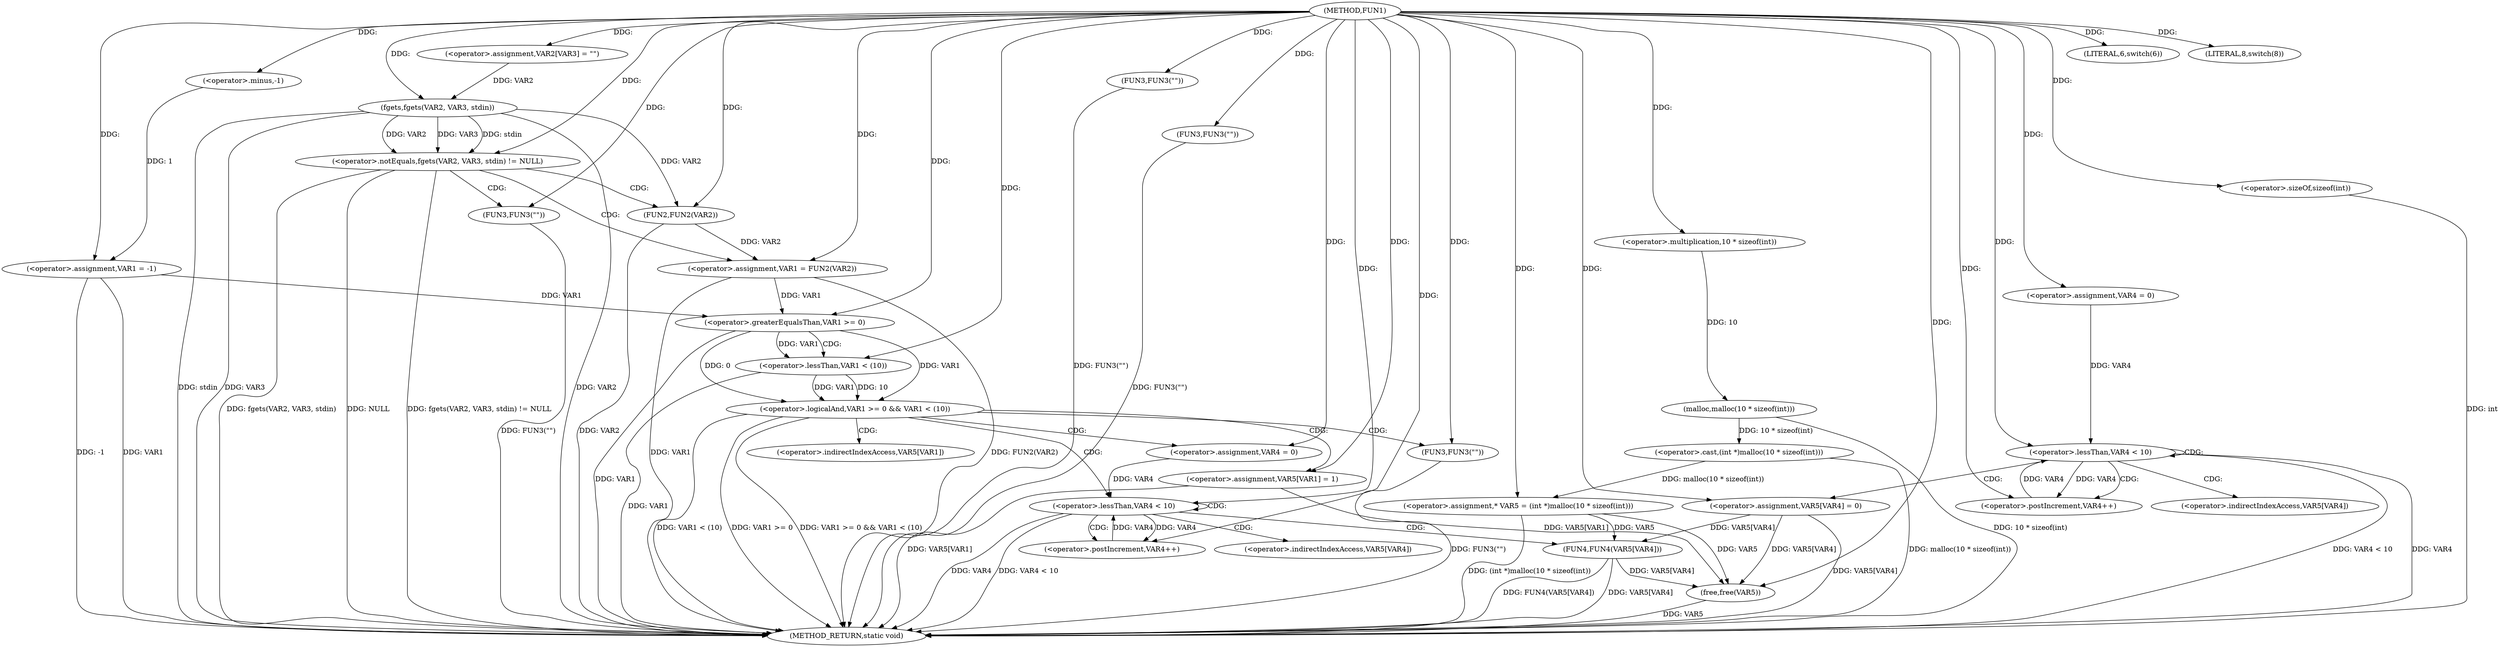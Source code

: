 digraph FUN1 {  
"1000100" [label = "(METHOD,FUN1)" ]
"1000207" [label = "(METHOD_RETURN,static void)" ]
"1000103" [label = "(<operator>.assignment,VAR1 = -1)" ]
"1000105" [label = "(<operator>.minus,-1)" ]
"1000108" [label = "(LITERAL,6,switch(6))" ]
"1000113" [label = "(<operator>.assignment,VAR2[VAR3] = \"\")" ]
"1000117" [label = "(<operator>.notEquals,fgets(VAR2, VAR3, stdin) != NULL)" ]
"1000118" [label = "(fgets,fgets(VAR2, VAR3, stdin))" ]
"1000124" [label = "(<operator>.assignment,VAR1 = FUN2(VAR2))" ]
"1000126" [label = "(FUN2,FUN2(VAR2))" ]
"1000130" [label = "(FUN3,FUN3(\"\"))" ]
"1000134" [label = "(FUN3,FUN3(\"\"))" ]
"1000138" [label = "(LITERAL,8,switch(8))" ]
"1000141" [label = "(FUN3,FUN3(\"\"))" ]
"1000148" [label = "(<operator>.assignment,* VAR5 = (int *)malloc(10 * sizeof(int)))" ]
"1000150" [label = "(<operator>.cast,(int *)malloc(10 * sizeof(int)))" ]
"1000152" [label = "(malloc,malloc(10 * sizeof(int)))" ]
"1000153" [label = "(<operator>.multiplication,10 * sizeof(int))" ]
"1000155" [label = "(<operator>.sizeOf,sizeof(int))" ]
"1000158" [label = "(<operator>.assignment,VAR4 = 0)" ]
"1000161" [label = "(<operator>.lessThan,VAR4 < 10)" ]
"1000164" [label = "(<operator>.postIncrement,VAR4++)" ]
"1000167" [label = "(<operator>.assignment,VAR5[VAR4] = 0)" ]
"1000173" [label = "(<operator>.logicalAnd,VAR1 >= 0 && VAR1 < (10))" ]
"1000174" [label = "(<operator>.greaterEqualsThan,VAR1 >= 0)" ]
"1000177" [label = "(<operator>.lessThan,VAR1 < (10))" ]
"1000181" [label = "(<operator>.assignment,VAR5[VAR1] = 1)" ]
"1000187" [label = "(<operator>.assignment,VAR4 = 0)" ]
"1000190" [label = "(<operator>.lessThan,VAR4 < 10)" ]
"1000193" [label = "(<operator>.postIncrement,VAR4++)" ]
"1000196" [label = "(FUN4,FUN4(VAR5[VAR4]))" ]
"1000202" [label = "(FUN3,FUN3(\"\"))" ]
"1000204" [label = "(free,free(VAR5))" ]
"1000168" [label = "(<operator>.indirectIndexAccess,VAR5[VAR4])" ]
"1000182" [label = "(<operator>.indirectIndexAccess,VAR5[VAR1])" ]
"1000197" [label = "(<operator>.indirectIndexAccess,VAR5[VAR4])" ]
  "1000124" -> "1000207"  [ label = "DDG: VAR1"] 
  "1000190" -> "1000207"  [ label = "DDG: VAR4 < 10"] 
  "1000103" -> "1000207"  [ label = "DDG: VAR1"] 
  "1000103" -> "1000207"  [ label = "DDG: -1"] 
  "1000141" -> "1000207"  [ label = "DDG: FUN3(\"\")"] 
  "1000150" -> "1000207"  [ label = "DDG: malloc(10 * sizeof(int))"] 
  "1000117" -> "1000207"  [ label = "DDG: fgets(VAR2, VAR3, stdin)"] 
  "1000196" -> "1000207"  [ label = "DDG: VAR5[VAR4]"] 
  "1000117" -> "1000207"  [ label = "DDG: NULL"] 
  "1000155" -> "1000207"  [ label = "DDG: int"] 
  "1000161" -> "1000207"  [ label = "DDG: VAR4 < 10"] 
  "1000181" -> "1000207"  [ label = "DDG: VAR5[VAR1]"] 
  "1000177" -> "1000207"  [ label = "DDG: VAR1"] 
  "1000117" -> "1000207"  [ label = "DDG: fgets(VAR2, VAR3, stdin) != NULL"] 
  "1000167" -> "1000207"  [ label = "DDG: VAR5[VAR4]"] 
  "1000130" -> "1000207"  [ label = "DDG: FUN3(\"\")"] 
  "1000124" -> "1000207"  [ label = "DDG: FUN2(VAR2)"] 
  "1000134" -> "1000207"  [ label = "DDG: FUN3(\"\")"] 
  "1000190" -> "1000207"  [ label = "DDG: VAR4"] 
  "1000118" -> "1000207"  [ label = "DDG: stdin"] 
  "1000126" -> "1000207"  [ label = "DDG: VAR2"] 
  "1000152" -> "1000207"  [ label = "DDG: 10 * sizeof(int)"] 
  "1000118" -> "1000207"  [ label = "DDG: VAR3"] 
  "1000173" -> "1000207"  [ label = "DDG: VAR1 >= 0 && VAR1 < (10)"] 
  "1000173" -> "1000207"  [ label = "DDG: VAR1 < (10)"] 
  "1000148" -> "1000207"  [ label = "DDG: (int *)malloc(10 * sizeof(int))"] 
  "1000204" -> "1000207"  [ label = "DDG: VAR5"] 
  "1000118" -> "1000207"  [ label = "DDG: VAR2"] 
  "1000196" -> "1000207"  [ label = "DDG: FUN4(VAR5[VAR4])"] 
  "1000161" -> "1000207"  [ label = "DDG: VAR4"] 
  "1000173" -> "1000207"  [ label = "DDG: VAR1 >= 0"] 
  "1000174" -> "1000207"  [ label = "DDG: VAR1"] 
  "1000202" -> "1000207"  [ label = "DDG: FUN3(\"\")"] 
  "1000105" -> "1000103"  [ label = "DDG: 1"] 
  "1000100" -> "1000103"  [ label = "DDG: "] 
  "1000100" -> "1000105"  [ label = "DDG: "] 
  "1000100" -> "1000108"  [ label = "DDG: "] 
  "1000100" -> "1000113"  [ label = "DDG: "] 
  "1000118" -> "1000117"  [ label = "DDG: VAR2"] 
  "1000118" -> "1000117"  [ label = "DDG: VAR3"] 
  "1000118" -> "1000117"  [ label = "DDG: stdin"] 
  "1000113" -> "1000118"  [ label = "DDG: VAR2"] 
  "1000100" -> "1000118"  [ label = "DDG: "] 
  "1000100" -> "1000117"  [ label = "DDG: "] 
  "1000126" -> "1000124"  [ label = "DDG: VAR2"] 
  "1000100" -> "1000124"  [ label = "DDG: "] 
  "1000118" -> "1000126"  [ label = "DDG: VAR2"] 
  "1000100" -> "1000126"  [ label = "DDG: "] 
  "1000100" -> "1000130"  [ label = "DDG: "] 
  "1000100" -> "1000134"  [ label = "DDG: "] 
  "1000100" -> "1000138"  [ label = "DDG: "] 
  "1000100" -> "1000141"  [ label = "DDG: "] 
  "1000150" -> "1000148"  [ label = "DDG: malloc(10 * sizeof(int))"] 
  "1000100" -> "1000148"  [ label = "DDG: "] 
  "1000152" -> "1000150"  [ label = "DDG: 10 * sizeof(int)"] 
  "1000153" -> "1000152"  [ label = "DDG: 10"] 
  "1000100" -> "1000153"  [ label = "DDG: "] 
  "1000100" -> "1000155"  [ label = "DDG: "] 
  "1000100" -> "1000158"  [ label = "DDG: "] 
  "1000158" -> "1000161"  [ label = "DDG: VAR4"] 
  "1000164" -> "1000161"  [ label = "DDG: VAR4"] 
  "1000100" -> "1000161"  [ label = "DDG: "] 
  "1000161" -> "1000164"  [ label = "DDG: VAR4"] 
  "1000100" -> "1000164"  [ label = "DDG: "] 
  "1000100" -> "1000167"  [ label = "DDG: "] 
  "1000174" -> "1000173"  [ label = "DDG: VAR1"] 
  "1000174" -> "1000173"  [ label = "DDG: 0"] 
  "1000124" -> "1000174"  [ label = "DDG: VAR1"] 
  "1000103" -> "1000174"  [ label = "DDG: VAR1"] 
  "1000100" -> "1000174"  [ label = "DDG: "] 
  "1000177" -> "1000173"  [ label = "DDG: VAR1"] 
  "1000177" -> "1000173"  [ label = "DDG: 10"] 
  "1000174" -> "1000177"  [ label = "DDG: VAR1"] 
  "1000100" -> "1000177"  [ label = "DDG: "] 
  "1000100" -> "1000181"  [ label = "DDG: "] 
  "1000100" -> "1000187"  [ label = "DDG: "] 
  "1000187" -> "1000190"  [ label = "DDG: VAR4"] 
  "1000193" -> "1000190"  [ label = "DDG: VAR4"] 
  "1000100" -> "1000190"  [ label = "DDG: "] 
  "1000190" -> "1000193"  [ label = "DDG: VAR4"] 
  "1000100" -> "1000193"  [ label = "DDG: "] 
  "1000167" -> "1000196"  [ label = "DDG: VAR5[VAR4]"] 
  "1000148" -> "1000196"  [ label = "DDG: VAR5"] 
  "1000100" -> "1000202"  [ label = "DDG: "] 
  "1000181" -> "1000204"  [ label = "DDG: VAR5[VAR1]"] 
  "1000167" -> "1000204"  [ label = "DDG: VAR5[VAR4]"] 
  "1000148" -> "1000204"  [ label = "DDG: VAR5"] 
  "1000196" -> "1000204"  [ label = "DDG: VAR5[VAR4]"] 
  "1000100" -> "1000204"  [ label = "DDG: "] 
  "1000117" -> "1000126"  [ label = "CDG: "] 
  "1000117" -> "1000124"  [ label = "CDG: "] 
  "1000117" -> "1000130"  [ label = "CDG: "] 
  "1000161" -> "1000164"  [ label = "CDG: "] 
  "1000161" -> "1000161"  [ label = "CDG: "] 
  "1000161" -> "1000168"  [ label = "CDG: "] 
  "1000161" -> "1000167"  [ label = "CDG: "] 
  "1000173" -> "1000182"  [ label = "CDG: "] 
  "1000173" -> "1000190"  [ label = "CDG: "] 
  "1000173" -> "1000202"  [ label = "CDG: "] 
  "1000173" -> "1000187"  [ label = "CDG: "] 
  "1000173" -> "1000181"  [ label = "CDG: "] 
  "1000174" -> "1000177"  [ label = "CDG: "] 
  "1000190" -> "1000197"  [ label = "CDG: "] 
  "1000190" -> "1000196"  [ label = "CDG: "] 
  "1000190" -> "1000190"  [ label = "CDG: "] 
  "1000190" -> "1000193"  [ label = "CDG: "] 
}
